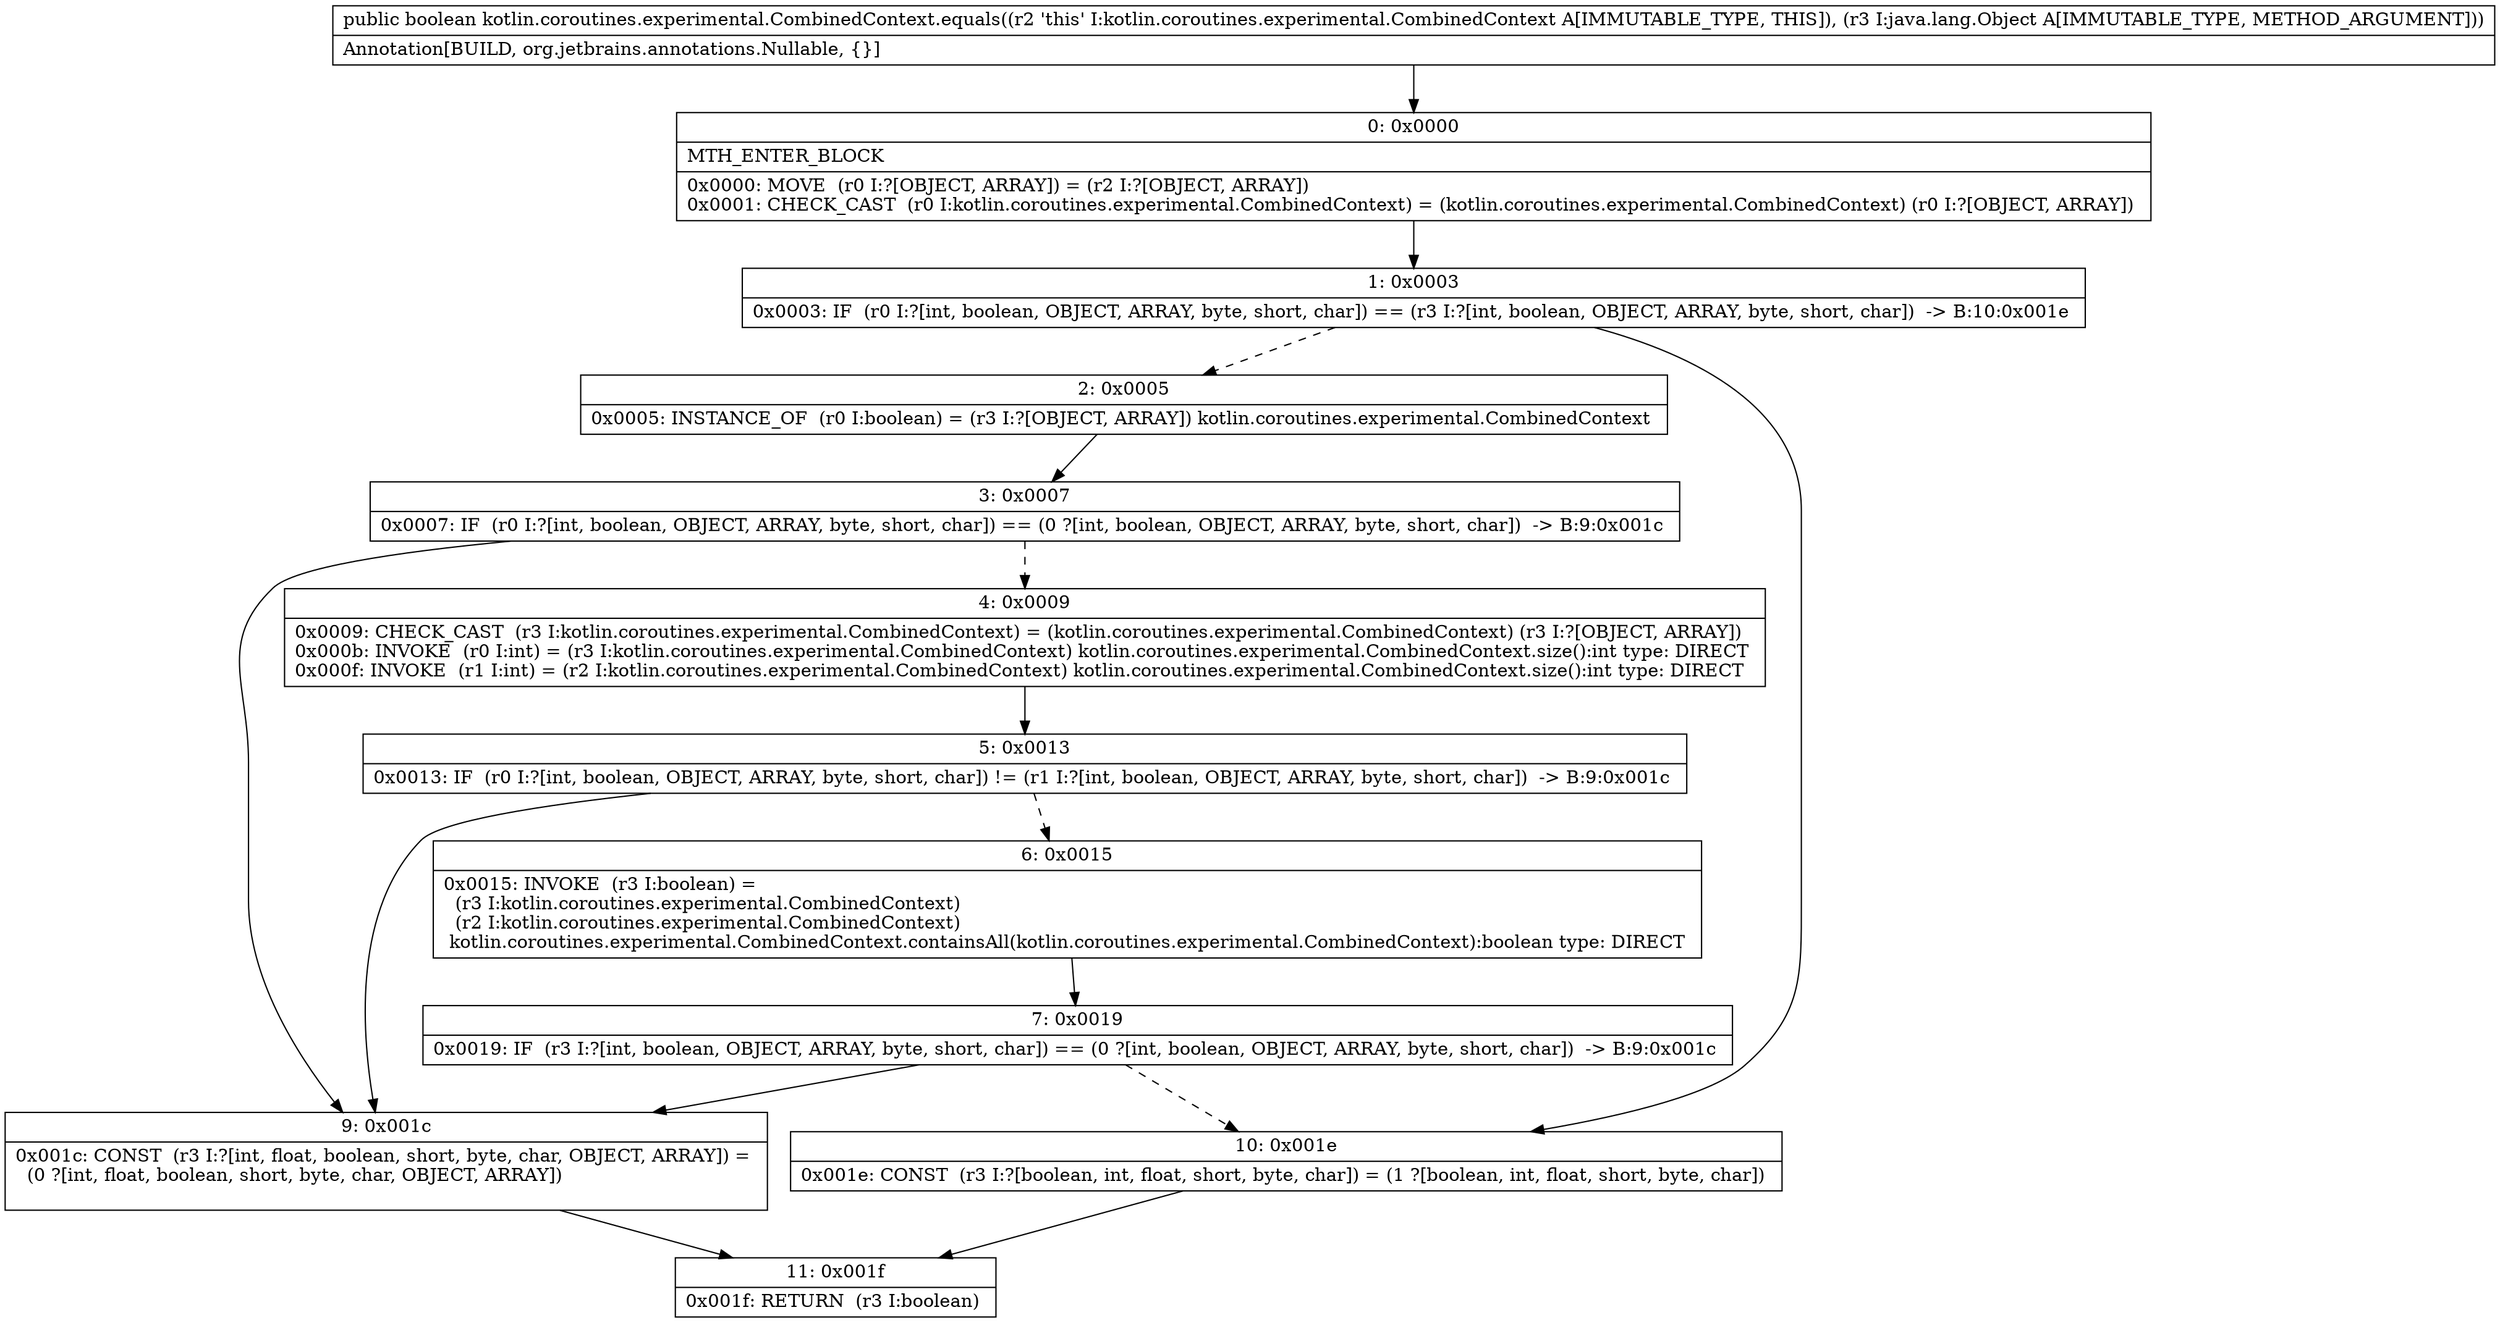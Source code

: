 digraph "CFG forkotlin.coroutines.experimental.CombinedContext.equals(Ljava\/lang\/Object;)Z" {
Node_0 [shape=record,label="{0\:\ 0x0000|MTH_ENTER_BLOCK\l|0x0000: MOVE  (r0 I:?[OBJECT, ARRAY]) = (r2 I:?[OBJECT, ARRAY]) \l0x0001: CHECK_CAST  (r0 I:kotlin.coroutines.experimental.CombinedContext) = (kotlin.coroutines.experimental.CombinedContext) (r0 I:?[OBJECT, ARRAY]) \l}"];
Node_1 [shape=record,label="{1\:\ 0x0003|0x0003: IF  (r0 I:?[int, boolean, OBJECT, ARRAY, byte, short, char]) == (r3 I:?[int, boolean, OBJECT, ARRAY, byte, short, char])  \-\> B:10:0x001e \l}"];
Node_2 [shape=record,label="{2\:\ 0x0005|0x0005: INSTANCE_OF  (r0 I:boolean) = (r3 I:?[OBJECT, ARRAY]) kotlin.coroutines.experimental.CombinedContext \l}"];
Node_3 [shape=record,label="{3\:\ 0x0007|0x0007: IF  (r0 I:?[int, boolean, OBJECT, ARRAY, byte, short, char]) == (0 ?[int, boolean, OBJECT, ARRAY, byte, short, char])  \-\> B:9:0x001c \l}"];
Node_4 [shape=record,label="{4\:\ 0x0009|0x0009: CHECK_CAST  (r3 I:kotlin.coroutines.experimental.CombinedContext) = (kotlin.coroutines.experimental.CombinedContext) (r3 I:?[OBJECT, ARRAY]) \l0x000b: INVOKE  (r0 I:int) = (r3 I:kotlin.coroutines.experimental.CombinedContext) kotlin.coroutines.experimental.CombinedContext.size():int type: DIRECT \l0x000f: INVOKE  (r1 I:int) = (r2 I:kotlin.coroutines.experimental.CombinedContext) kotlin.coroutines.experimental.CombinedContext.size():int type: DIRECT \l}"];
Node_5 [shape=record,label="{5\:\ 0x0013|0x0013: IF  (r0 I:?[int, boolean, OBJECT, ARRAY, byte, short, char]) != (r1 I:?[int, boolean, OBJECT, ARRAY, byte, short, char])  \-\> B:9:0x001c \l}"];
Node_6 [shape=record,label="{6\:\ 0x0015|0x0015: INVOKE  (r3 I:boolean) = \l  (r3 I:kotlin.coroutines.experimental.CombinedContext)\l  (r2 I:kotlin.coroutines.experimental.CombinedContext)\l kotlin.coroutines.experimental.CombinedContext.containsAll(kotlin.coroutines.experimental.CombinedContext):boolean type: DIRECT \l}"];
Node_7 [shape=record,label="{7\:\ 0x0019|0x0019: IF  (r3 I:?[int, boolean, OBJECT, ARRAY, byte, short, char]) == (0 ?[int, boolean, OBJECT, ARRAY, byte, short, char])  \-\> B:9:0x001c \l}"];
Node_9 [shape=record,label="{9\:\ 0x001c|0x001c: CONST  (r3 I:?[int, float, boolean, short, byte, char, OBJECT, ARRAY]) = \l  (0 ?[int, float, boolean, short, byte, char, OBJECT, ARRAY])\l \l}"];
Node_10 [shape=record,label="{10\:\ 0x001e|0x001e: CONST  (r3 I:?[boolean, int, float, short, byte, char]) = (1 ?[boolean, int, float, short, byte, char]) \l}"];
Node_11 [shape=record,label="{11\:\ 0x001f|0x001f: RETURN  (r3 I:boolean) \l}"];
MethodNode[shape=record,label="{public boolean kotlin.coroutines.experimental.CombinedContext.equals((r2 'this' I:kotlin.coroutines.experimental.CombinedContext A[IMMUTABLE_TYPE, THIS]), (r3 I:java.lang.Object A[IMMUTABLE_TYPE, METHOD_ARGUMENT]))  | Annotation[BUILD, org.jetbrains.annotations.Nullable, \{\}]\l}"];
MethodNode -> Node_0;
Node_0 -> Node_1;
Node_1 -> Node_2[style=dashed];
Node_1 -> Node_10;
Node_2 -> Node_3;
Node_3 -> Node_4[style=dashed];
Node_3 -> Node_9;
Node_4 -> Node_5;
Node_5 -> Node_6[style=dashed];
Node_5 -> Node_9;
Node_6 -> Node_7;
Node_7 -> Node_9;
Node_7 -> Node_10[style=dashed];
Node_9 -> Node_11;
Node_10 -> Node_11;
}

